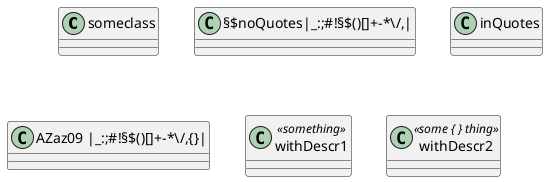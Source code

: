 @startuml
' node node_modules/pegjs/bin/pegjs src/plantuml.pegjs src/plantuml.js
' node plantcode -l coffeescript tests/complex/classnames.plantuml > tests/complex/classnames.coffee

class someclass

class §$noQuotes|_:;~#!§$()[]+-*\/,| {
}

class "inQuotes" {
}

class "AZaz09 |_:;~#!§$()[]+-*\/,{}|" {
}

class "withDescr1" <<something>>

class "withDescr2" <<some { } thing>> {
}

@enduml